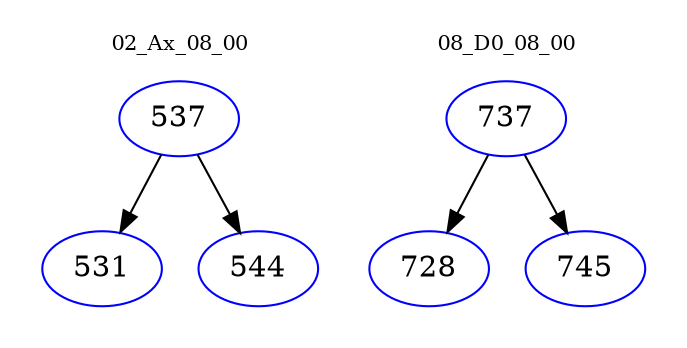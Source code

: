 digraph{
subgraph cluster_0 {
color = white
label = "02_Ax_08_00";
fontsize=10;
T0_537 [label="537", color="blue"]
T0_537 -> T0_531 [color="black"]
T0_531 [label="531", color="blue"]
T0_537 -> T0_544 [color="black"]
T0_544 [label="544", color="blue"]
}
subgraph cluster_1 {
color = white
label = "08_D0_08_00";
fontsize=10;
T1_737 [label="737", color="blue"]
T1_737 -> T1_728 [color="black"]
T1_728 [label="728", color="blue"]
T1_737 -> T1_745 [color="black"]
T1_745 [label="745", color="blue"]
}
}
